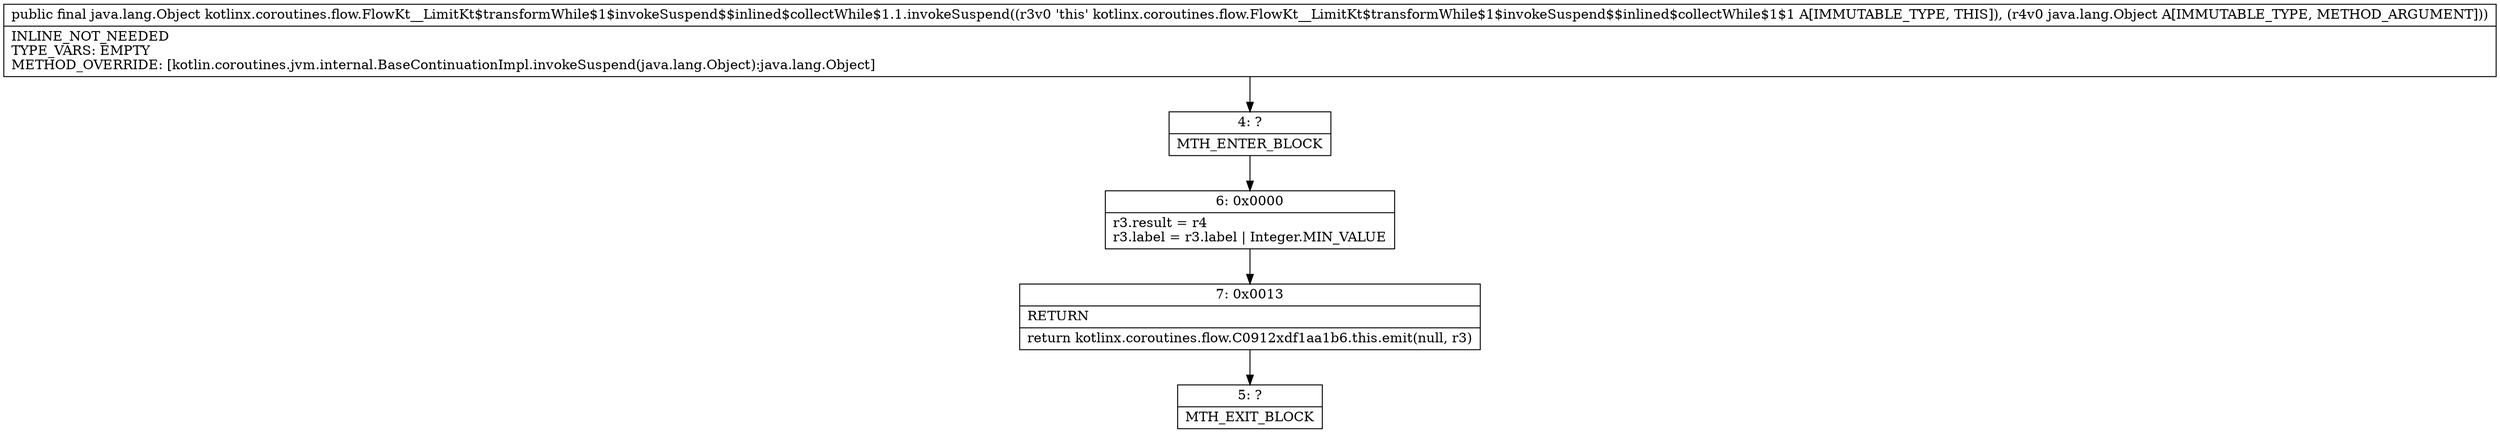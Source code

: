 digraph "CFG forkotlinx.coroutines.flow.FlowKt__LimitKt$transformWhile$1$invokeSuspend$$inlined$collectWhile$1.1.invokeSuspend(Ljava\/lang\/Object;)Ljava\/lang\/Object;" {
Node_4 [shape=record,label="{4\:\ ?|MTH_ENTER_BLOCK\l}"];
Node_6 [shape=record,label="{6\:\ 0x0000|r3.result = r4\lr3.label = r3.label \| Integer.MIN_VALUE\l}"];
Node_7 [shape=record,label="{7\:\ 0x0013|RETURN\l|return kotlinx.coroutines.flow.C0912xdf1aa1b6.this.emit(null, r3)\l}"];
Node_5 [shape=record,label="{5\:\ ?|MTH_EXIT_BLOCK\l}"];
MethodNode[shape=record,label="{public final java.lang.Object kotlinx.coroutines.flow.FlowKt__LimitKt$transformWhile$1$invokeSuspend$$inlined$collectWhile$1.1.invokeSuspend((r3v0 'this' kotlinx.coroutines.flow.FlowKt__LimitKt$transformWhile$1$invokeSuspend$$inlined$collectWhile$1$1 A[IMMUTABLE_TYPE, THIS]), (r4v0 java.lang.Object A[IMMUTABLE_TYPE, METHOD_ARGUMENT]))  | INLINE_NOT_NEEDED\lTYPE_VARS: EMPTY\lMETHOD_OVERRIDE: [kotlin.coroutines.jvm.internal.BaseContinuationImpl.invokeSuspend(java.lang.Object):java.lang.Object]\l}"];
MethodNode -> Node_4;Node_4 -> Node_6;
Node_6 -> Node_7;
Node_7 -> Node_5;
}

